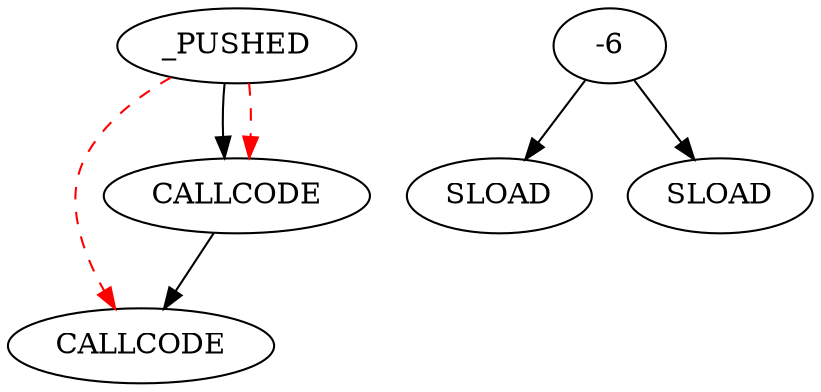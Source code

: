 // TEST
digraph {
	n2 [label=CALLCODE shape=oval]
	n1 [label=CALLCODE shape=oval]
	n0 [label=_PUSHED shape=oval]
	n4 [label=SLOAD shape=oval]
	n10 [label=SLOAD shape=oval]
	n0 -> n2 [label="" color=red style=dashed]
	n1 -> n2 [label="" color="" style=solid]
	n0 -> n1 [label="" color="" style=solid]
	n0 -> n1 [label="" color=red style=dashed]
	-6 -> n4 [label="" color="" style=solid]
	-6 -> n10 [label="" color="" style=solid]
}
